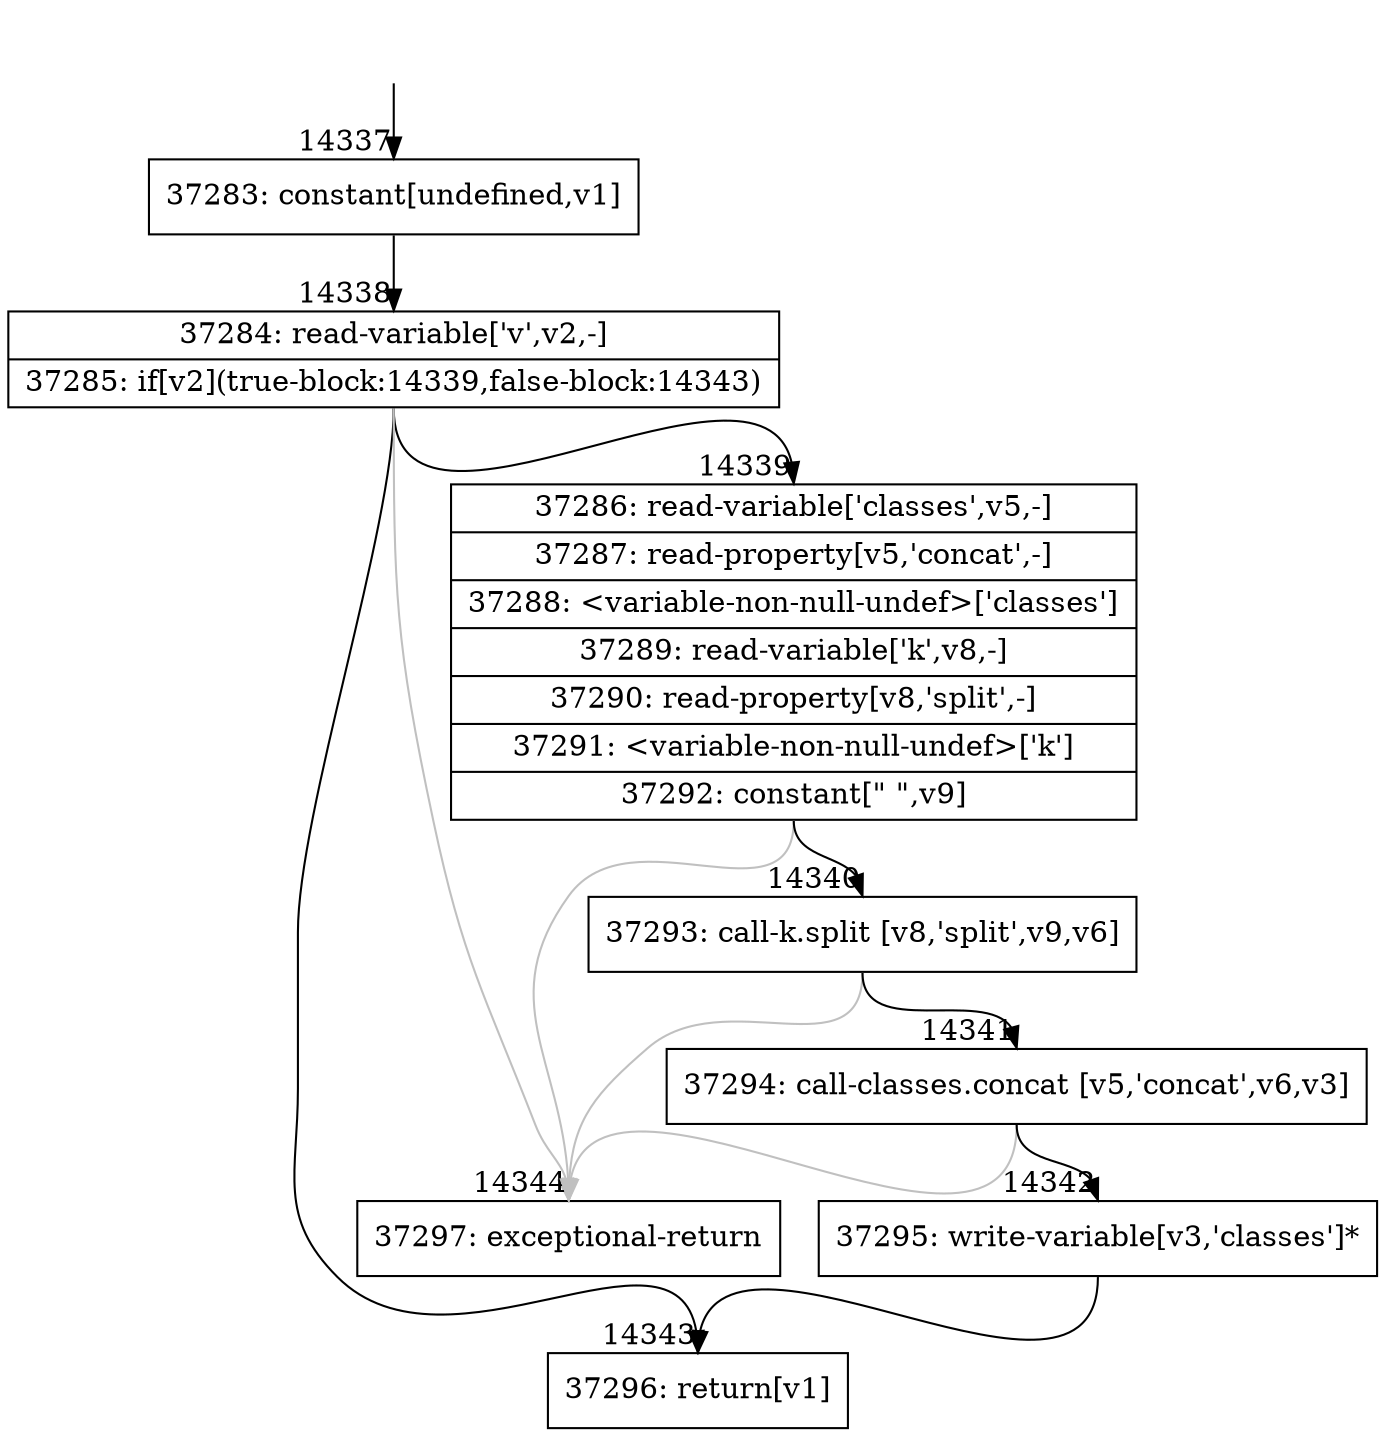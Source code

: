 digraph {
rankdir="TD"
BB_entry1136[shape=none,label=""];
BB_entry1136 -> BB14337 [tailport=s, headport=n, headlabel="    14337"]
BB14337 [shape=record label="{37283: constant[undefined,v1]}" ] 
BB14337 -> BB14338 [tailport=s, headport=n, headlabel="      14338"]
BB14338 [shape=record label="{37284: read-variable['v',v2,-]|37285: if[v2](true-block:14339,false-block:14343)}" ] 
BB14338 -> BB14339 [tailport=s, headport=n, headlabel="      14339"]
BB14338 -> BB14343 [tailport=s, headport=n, headlabel="      14343"]
BB14338 -> BB14344 [tailport=s, headport=n, color=gray, headlabel="      14344"]
BB14339 [shape=record label="{37286: read-variable['classes',v5,-]|37287: read-property[v5,'concat',-]|37288: \<variable-non-null-undef\>['classes']|37289: read-variable['k',v8,-]|37290: read-property[v8,'split',-]|37291: \<variable-non-null-undef\>['k']|37292: constant[\" \",v9]}" ] 
BB14339 -> BB14340 [tailport=s, headport=n, headlabel="      14340"]
BB14339 -> BB14344 [tailport=s, headport=n, color=gray]
BB14340 [shape=record label="{37293: call-k.split [v8,'split',v9,v6]}" ] 
BB14340 -> BB14341 [tailport=s, headport=n, headlabel="      14341"]
BB14340 -> BB14344 [tailport=s, headport=n, color=gray]
BB14341 [shape=record label="{37294: call-classes.concat [v5,'concat',v6,v3]}" ] 
BB14341 -> BB14342 [tailport=s, headport=n, headlabel="      14342"]
BB14341 -> BB14344 [tailport=s, headport=n, color=gray]
BB14342 [shape=record label="{37295: write-variable[v3,'classes']*}" ] 
BB14342 -> BB14343 [tailport=s, headport=n]
BB14343 [shape=record label="{37296: return[v1]}" ] 
BB14344 [shape=record label="{37297: exceptional-return}" ] 
//#$~ 22486
}
